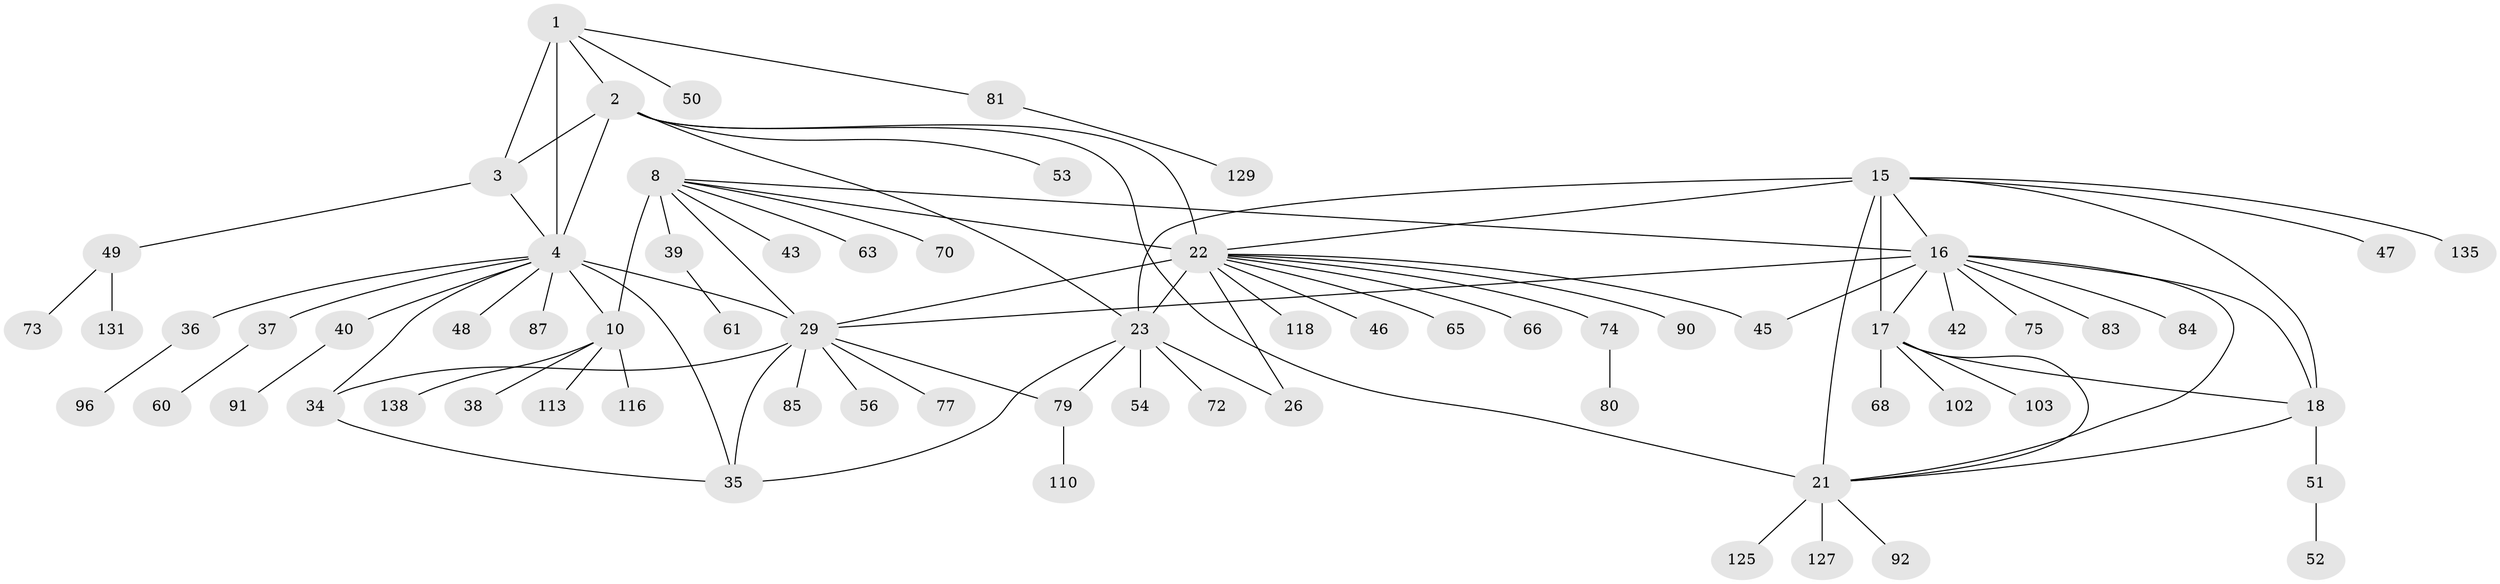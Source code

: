 // original degree distribution, {8: 0.07142857142857142, 10: 0.03571428571428571, 7: 0.02857142857142857, 9: 0.05714285714285714, 6: 0.014285714285714285, 11: 0.02142857142857143, 14: 0.014285714285714285, 12: 0.007142857142857143, 2: 0.15714285714285714, 1: 0.55, 4: 0.014285714285714285, 3: 0.02857142857142857}
// Generated by graph-tools (version 1.1) at 2025/15/03/09/25 04:15:55]
// undirected, 70 vertices, 93 edges
graph export_dot {
graph [start="1"]
  node [color=gray90,style=filled];
  1;
  2;
  3;
  4 [super="+6+117+82+5"];
  8 [super="+9+11+64+12"];
  10 [super="+14+120+134"];
  15 [super="+130+107+123+20+19"];
  16;
  17;
  18 [super="+86"];
  21;
  22 [super="+24+108+140"];
  23 [super="+98+105+133+27+25"];
  26;
  29 [super="+33+59+89+97+32+31"];
  34 [super="+41"];
  35 [super="+71"];
  36;
  37;
  38;
  39;
  40;
  42;
  43;
  45 [super="+78+93"];
  46;
  47;
  48;
  49 [super="+104"];
  50;
  51;
  52;
  53;
  54;
  56;
  60 [super="+136"];
  61 [super="+139"];
  63;
  65;
  66;
  68;
  70;
  72;
  73 [super="+76"];
  74;
  75;
  77;
  79;
  80;
  81;
  83;
  84;
  85;
  87;
  90;
  91;
  92;
  96;
  102;
  103;
  110;
  113;
  116;
  118;
  125;
  127;
  129;
  131 [super="+132"];
  135;
  138;
  1 -- 2;
  1 -- 3;
  1 -- 4 [weight=4];
  1 -- 50;
  1 -- 81;
  2 -- 3;
  2 -- 4 [weight=4];
  2 -- 21;
  2 -- 53;
  2 -- 23;
  2 -- 22;
  3 -- 4 [weight=4];
  3 -- 49;
  4 -- 48;
  4 -- 29 [weight=5];
  4 -- 36;
  4 -- 10;
  4 -- 34;
  4 -- 35;
  4 -- 37;
  4 -- 40;
  4 -- 87;
  8 -- 10 [weight=10];
  8 -- 70;
  8 -- 29;
  8 -- 39;
  8 -- 43;
  8 -- 22;
  8 -- 63;
  8 -- 16;
  10 -- 38;
  10 -- 138;
  10 -- 113;
  10 -- 116;
  15 -- 16 [weight=3];
  15 -- 17 [weight=3];
  15 -- 18 [weight=3];
  15 -- 21 [weight=3];
  15 -- 22 [weight=2];
  15 -- 135;
  15 -- 47;
  15 -- 23;
  16 -- 17;
  16 -- 18;
  16 -- 21;
  16 -- 42;
  16 -- 45 [weight=2];
  16 -- 75;
  16 -- 83;
  16 -- 84;
  16 -- 29;
  17 -- 18;
  17 -- 21;
  17 -- 68;
  17 -- 102;
  17 -- 103;
  18 -- 21;
  18 -- 51;
  21 -- 92;
  21 -- 125;
  21 -- 127;
  22 -- 23 [weight=9];
  22 -- 26 [weight=3];
  22 -- 45;
  22 -- 65;
  22 -- 90;
  22 -- 66;
  22 -- 74;
  22 -- 46;
  22 -- 118;
  22 -- 29;
  23 -- 26 [weight=3];
  23 -- 54;
  23 -- 79;
  23 -- 35;
  23 -- 72;
  29 -- 34 [weight=4];
  29 -- 35 [weight=4];
  29 -- 77;
  29 -- 85;
  29 -- 79;
  29 -- 56;
  34 -- 35;
  36 -- 96;
  37 -- 60;
  39 -- 61;
  40 -- 91;
  49 -- 73;
  49 -- 131;
  51 -- 52;
  74 -- 80;
  79 -- 110;
  81 -- 129;
}
